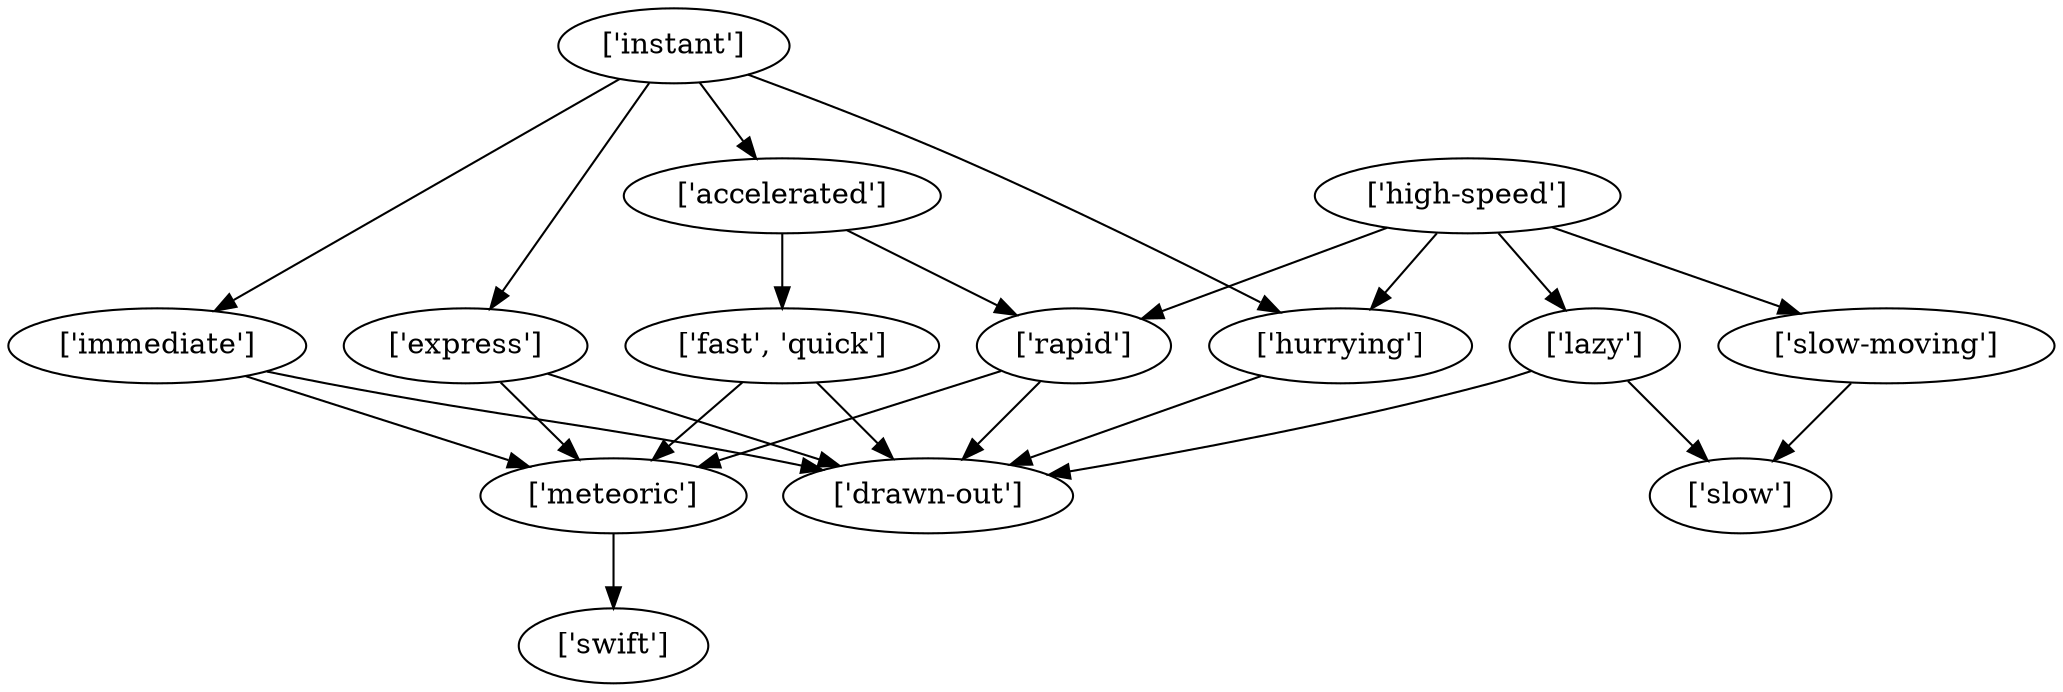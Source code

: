 strict digraph  {
	"['fast', 'quick']" -> "['meteoric']";
	"['fast', 'quick']" -> "['drawn-out']";
	"['meteoric']" -> "['swift']";
	"['hurrying']" -> "['drawn-out']";
	"['high-speed']" -> "['hurrying']";
	"['high-speed']" -> "['slow-moving']";
	"['high-speed']" -> "['lazy']";
	"['high-speed']" -> "['rapid']";
	"['slow-moving']" -> "['slow']";
	"['lazy']" -> "['drawn-out']";
	"['lazy']" -> "['slow']";
	"['rapid']" -> "['meteoric']";
	"['rapid']" -> "['drawn-out']";
	"['immediate']" -> "['meteoric']";
	"['immediate']" -> "['drawn-out']";
	"['accelerated']" -> "['fast', 'quick']";
	"['accelerated']" -> "['rapid']";
	"['instant']" -> "['hurrying']";
	"['instant']" -> "['immediate']";
	"['instant']" -> "['accelerated']";
	"['instant']" -> "['express']";
	"['express']" -> "['meteoric']";
	"['express']" -> "['drawn-out']";
}
